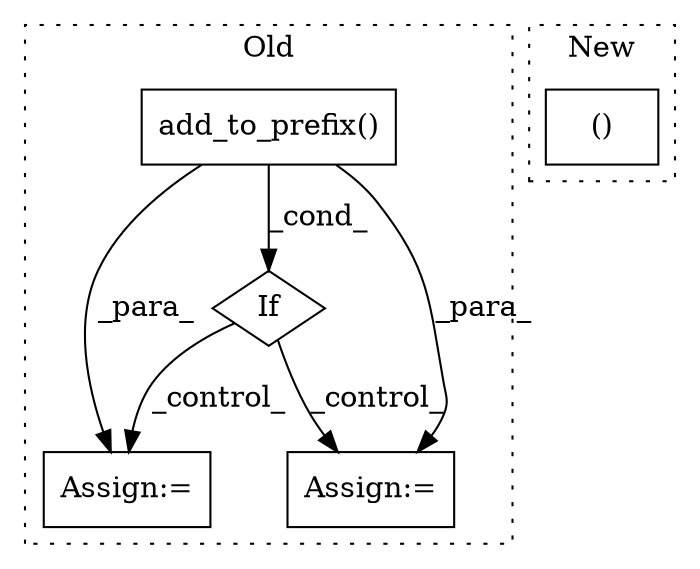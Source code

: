 digraph G {
subgraph cluster0 {
1 [label="add_to_prefix()" a="75" s="2897,2924" l="18,14" shape="box"];
3 [label="If" a="96" s="3527" l="3" shape="diamond"];
4 [label="Assign:=" a="68" s="3773" l="3" shape="box"];
5 [label="Assign:=" a="68" s="3586" l="10" shape="box"];
label = "Old";
style="dotted";
}
subgraph cluster1 {
2 [label="()" a="54" s="4192" l="68" shape="box"];
label = "New";
style="dotted";
}
1 -> 4 [label="_para_"];
1 -> 3 [label="_cond_"];
1 -> 5 [label="_para_"];
3 -> 5 [label="_control_"];
3 -> 4 [label="_control_"];
}